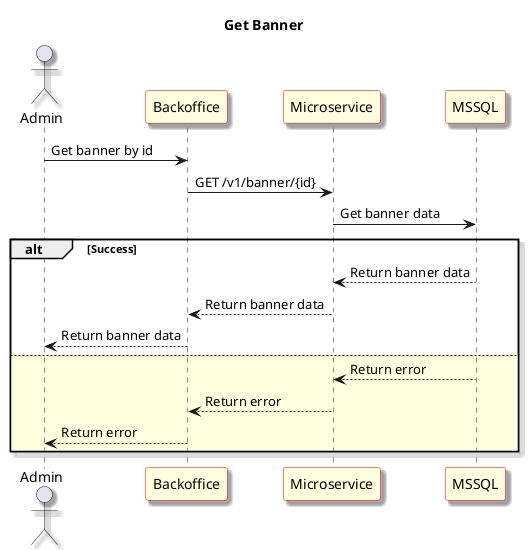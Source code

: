 @startuml Get Banner
skinparam shadowing true
skinparam sequence {
	ParticipantBackgroundColor LightYellow
	ParticipantBorderColor red
}
Title: Get Banner
actor "Admin" as User1
participant "Backoffice" as Frontend
participant "Microservice" as Microservice
participant "MSSQL" as Database

User1 -> Frontend: Get banner by id

Frontend -> Microservice: GET /v1/banner/{id}

Microservice -> Database: Get banner data

alt Success

Database --> Microservice: Return banner data

Microservice --> Frontend: Return banner data

Frontend --> User1: Return banner data

else #LightYellow

Database --> Microservice: Return error

Microservice --> Frontend: Return error

Frontend --> User1: Return error

end

@enduml